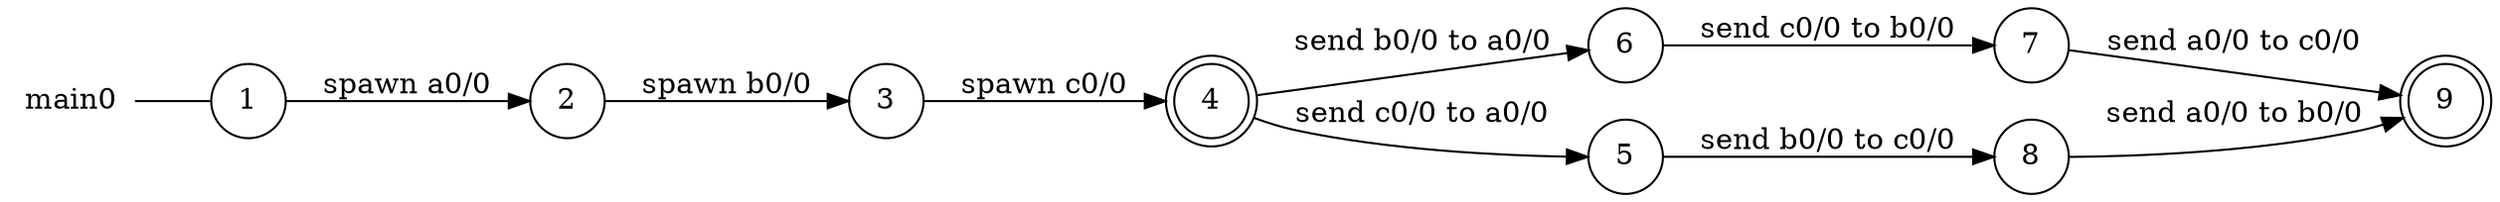 digraph main0 {
	rankdir="LR";
	n_0 [label="main0", shape="plaintext"];
	n_1 [id="5", shape=circle, label="6"];
	n_2 [id="6", shape=circle, label="7"];
	n_3 [id="10", shape=circle, label="3"];
	n_4 [id="1", shape=circle, label="1"];
	n_0 -> n_4 [arrowhead=none];
	n_5 [id="9", shape=circle, label="5"];
	n_6 [id="2", shape=doublecircle, label="9"];
	n_7 [id="4", shape=circle, label="8"];
	n_8 [id="7", shape=doublecircle, label="4"];
	n_9 [id="3", shape=circle, label="2"];

	n_2 -> n_6 [id="[$e|3]", label="send a0/0 to c0/0"];
	n_8 -> n_5 [id="[$e|8]", label="send c0/0 to a0/0"];
	n_4 -> n_9 [id="[$e|2]", label="spawn a0/0"];
	n_5 -> n_7 [id="[$e|6]", label="send b0/0 to c0/0"];
	n_8 -> n_1 [id="[$e|5]", label="send b0/0 to a0/0"];
	n_7 -> n_6 [id="[$e|9]", label="send a0/0 to b0/0"];
	n_9 -> n_3 [id="[$e|4]", label="spawn b0/0"];
	n_3 -> n_8 [id="[$e|0]", label="spawn c0/0"];
	n_1 -> n_2 [id="[$e|7]", label="send c0/0 to b0/0"];
}
